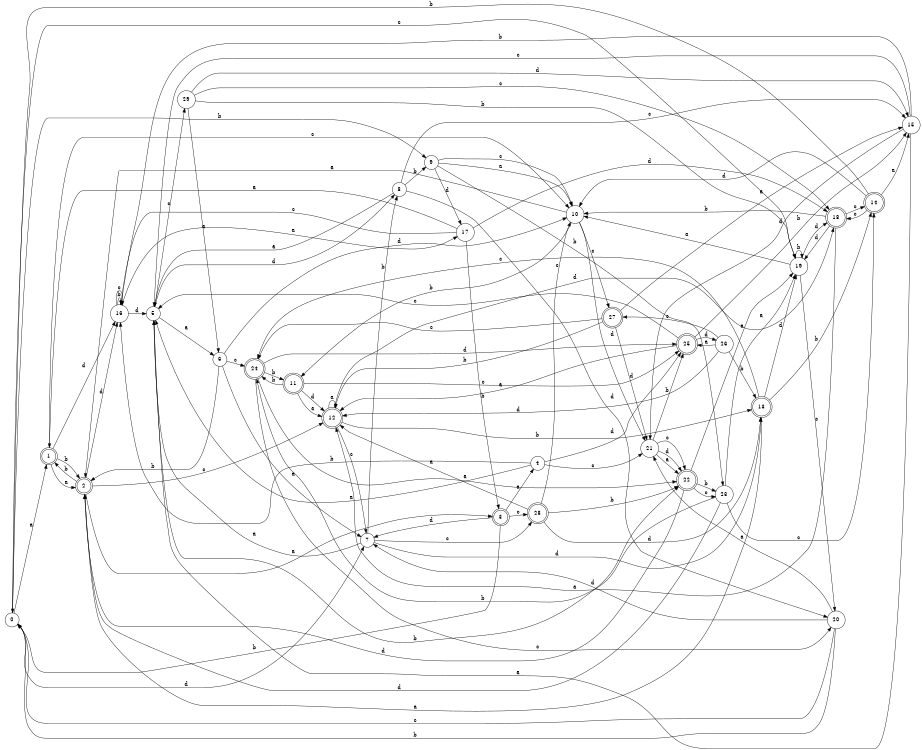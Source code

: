 digraph n24_3 {
__start0 [label="" shape="none"];

rankdir=LR;
size="8,5";

s0 [style="filled", color="black", fillcolor="white" shape="circle", label="0"];
s1 [style="rounded,filled", color="black", fillcolor="white" shape="doublecircle", label="1"];
s2 [style="rounded,filled", color="black", fillcolor="white" shape="doublecircle", label="2"];
s3 [style="rounded,filled", color="black", fillcolor="white" shape="doublecircle", label="3"];
s4 [style="filled", color="black", fillcolor="white" shape="circle", label="4"];
s5 [style="filled", color="black", fillcolor="white" shape="circle", label="5"];
s6 [style="filled", color="black", fillcolor="white" shape="circle", label="6"];
s7 [style="filled", color="black", fillcolor="white" shape="circle", label="7"];
s8 [style="filled", color="black", fillcolor="white" shape="circle", label="8"];
s9 [style="filled", color="black", fillcolor="white" shape="circle", label="9"];
s10 [style="filled", color="black", fillcolor="white" shape="circle", label="10"];
s11 [style="rounded,filled", color="black", fillcolor="white" shape="doublecircle", label="11"];
s12 [style="rounded,filled", color="black", fillcolor="white" shape="doublecircle", label="12"];
s13 [style="rounded,filled", color="black", fillcolor="white" shape="doublecircle", label="13"];
s14 [style="rounded,filled", color="black", fillcolor="white" shape="doublecircle", label="14"];
s15 [style="filled", color="black", fillcolor="white" shape="circle", label="15"];
s16 [style="filled", color="black", fillcolor="white" shape="circle", label="16"];
s17 [style="filled", color="black", fillcolor="white" shape="circle", label="17"];
s18 [style="rounded,filled", color="black", fillcolor="white" shape="doublecircle", label="18"];
s19 [style="filled", color="black", fillcolor="white" shape="circle", label="19"];
s20 [style="filled", color="black", fillcolor="white" shape="circle", label="20"];
s21 [style="filled", color="black", fillcolor="white" shape="circle", label="21"];
s22 [style="rounded,filled", color="black", fillcolor="white" shape="doublecircle", label="22"];
s23 [style="filled", color="black", fillcolor="white" shape="circle", label="23"];
s24 [style="rounded,filled", color="black", fillcolor="white" shape="doublecircle", label="24"];
s25 [style="rounded,filled", color="black", fillcolor="white" shape="doublecircle", label="25"];
s26 [style="filled", color="black", fillcolor="white" shape="circle", label="26"];
s27 [style="rounded,filled", color="black", fillcolor="white" shape="doublecircle", label="27"];
s28 [style="rounded,filled", color="black", fillcolor="white" shape="doublecircle", label="28"];
s29 [style="filled", color="black", fillcolor="white" shape="circle", label="29"];
s0 -> s1 [label="a"];
s0 -> s9 [label="b"];
s0 -> s19 [label="c"];
s0 -> s7 [label="d"];
s1 -> s2 [label="a"];
s1 -> s2 [label="b"];
s1 -> s10 [label="c"];
s1 -> s16 [label="d"];
s2 -> s3 [label="a"];
s2 -> s1 [label="b"];
s2 -> s12 [label="c"];
s2 -> s16 [label="d"];
s3 -> s4 [label="a"];
s3 -> s0 [label="b"];
s3 -> s28 [label="c"];
s3 -> s7 [label="d"];
s4 -> s5 [label="a"];
s4 -> s16 [label="b"];
s4 -> s21 [label="c"];
s4 -> s25 [label="d"];
s5 -> s6 [label="a"];
s5 -> s22 [label="b"];
s5 -> s29 [label="c"];
s5 -> s8 [label="d"];
s6 -> s7 [label="a"];
s6 -> s2 [label="b"];
s6 -> s24 [label="c"];
s6 -> s10 [label="d"];
s7 -> s5 [label="a"];
s7 -> s8 [label="b"];
s7 -> s28 [label="c"];
s7 -> s13 [label="d"];
s8 -> s5 [label="a"];
s8 -> s9 [label="b"];
s8 -> s15 [label="c"];
s8 -> s20 [label="d"];
s9 -> s10 [label="a"];
s9 -> s23 [label="b"];
s9 -> s10 [label="c"];
s9 -> s17 [label="d"];
s10 -> s2 [label="a"];
s10 -> s11 [label="b"];
s10 -> s27 [label="c"];
s10 -> s21 [label="d"];
s11 -> s12 [label="a"];
s11 -> s24 [label="b"];
s11 -> s25 [label="c"];
s11 -> s12 [label="d"];
s12 -> s12 [label="a"];
s12 -> s13 [label="b"];
s12 -> s7 [label="c"];
s12 -> s18 [label="d"];
s13 -> s2 [label="a"];
s13 -> s14 [label="b"];
s13 -> s24 [label="c"];
s13 -> s19 [label="d"];
s14 -> s15 [label="a"];
s14 -> s0 [label="b"];
s14 -> s18 [label="c"];
s14 -> s10 [label="d"];
s15 -> s5 [label="a"];
s15 -> s16 [label="b"];
s15 -> s5 [label="c"];
s15 -> s21 [label="d"];
s16 -> s17 [label="a"];
s16 -> s16 [label="b"];
s16 -> s16 [label="c"];
s16 -> s5 [label="d"];
s17 -> s1 [label="a"];
s17 -> s3 [label="b"];
s17 -> s16 [label="c"];
s17 -> s18 [label="d"];
s18 -> s12 [label="a"];
s18 -> s10 [label="b"];
s18 -> s14 [label="c"];
s18 -> s19 [label="d"];
s19 -> s10 [label="a"];
s19 -> s19 [label="b"];
s19 -> s20 [label="c"];
s19 -> s18 [label="d"];
s20 -> s21 [label="a"];
s20 -> s0 [label="b"];
s20 -> s0 [label="c"];
s20 -> s7 [label="d"];
s21 -> s22 [label="a"];
s21 -> s25 [label="b"];
s21 -> s22 [label="c"];
s21 -> s22 [label="d"];
s22 -> s19 [label="a"];
s22 -> s23 [label="b"];
s22 -> s23 [label="c"];
s22 -> s2 [label="d"];
s23 -> s19 [label="a"];
s23 -> s24 [label="b"];
s23 -> s14 [label="c"];
s23 -> s2 [label="d"];
s24 -> s22 [label="a"];
s24 -> s11 [label="b"];
s24 -> s20 [label="c"];
s24 -> s25 [label="d"];
s25 -> s12 [label="a"];
s25 -> s15 [label="b"];
s25 -> s5 [label="c"];
s25 -> s26 [label="d"];
s26 -> s25 [label="a"];
s26 -> s13 [label="b"];
s26 -> s27 [label="c"];
s26 -> s12 [label="d"];
s27 -> s15 [label="a"];
s27 -> s12 [label="b"];
s27 -> s24 [label="c"];
s27 -> s21 [label="d"];
s28 -> s12 [label="a"];
s28 -> s22 [label="b"];
s28 -> s10 [label="c"];
s28 -> s13 [label="d"];
s29 -> s6 [label="a"];
s29 -> s19 [label="b"];
s29 -> s18 [label="c"];
s29 -> s15 [label="d"];

}